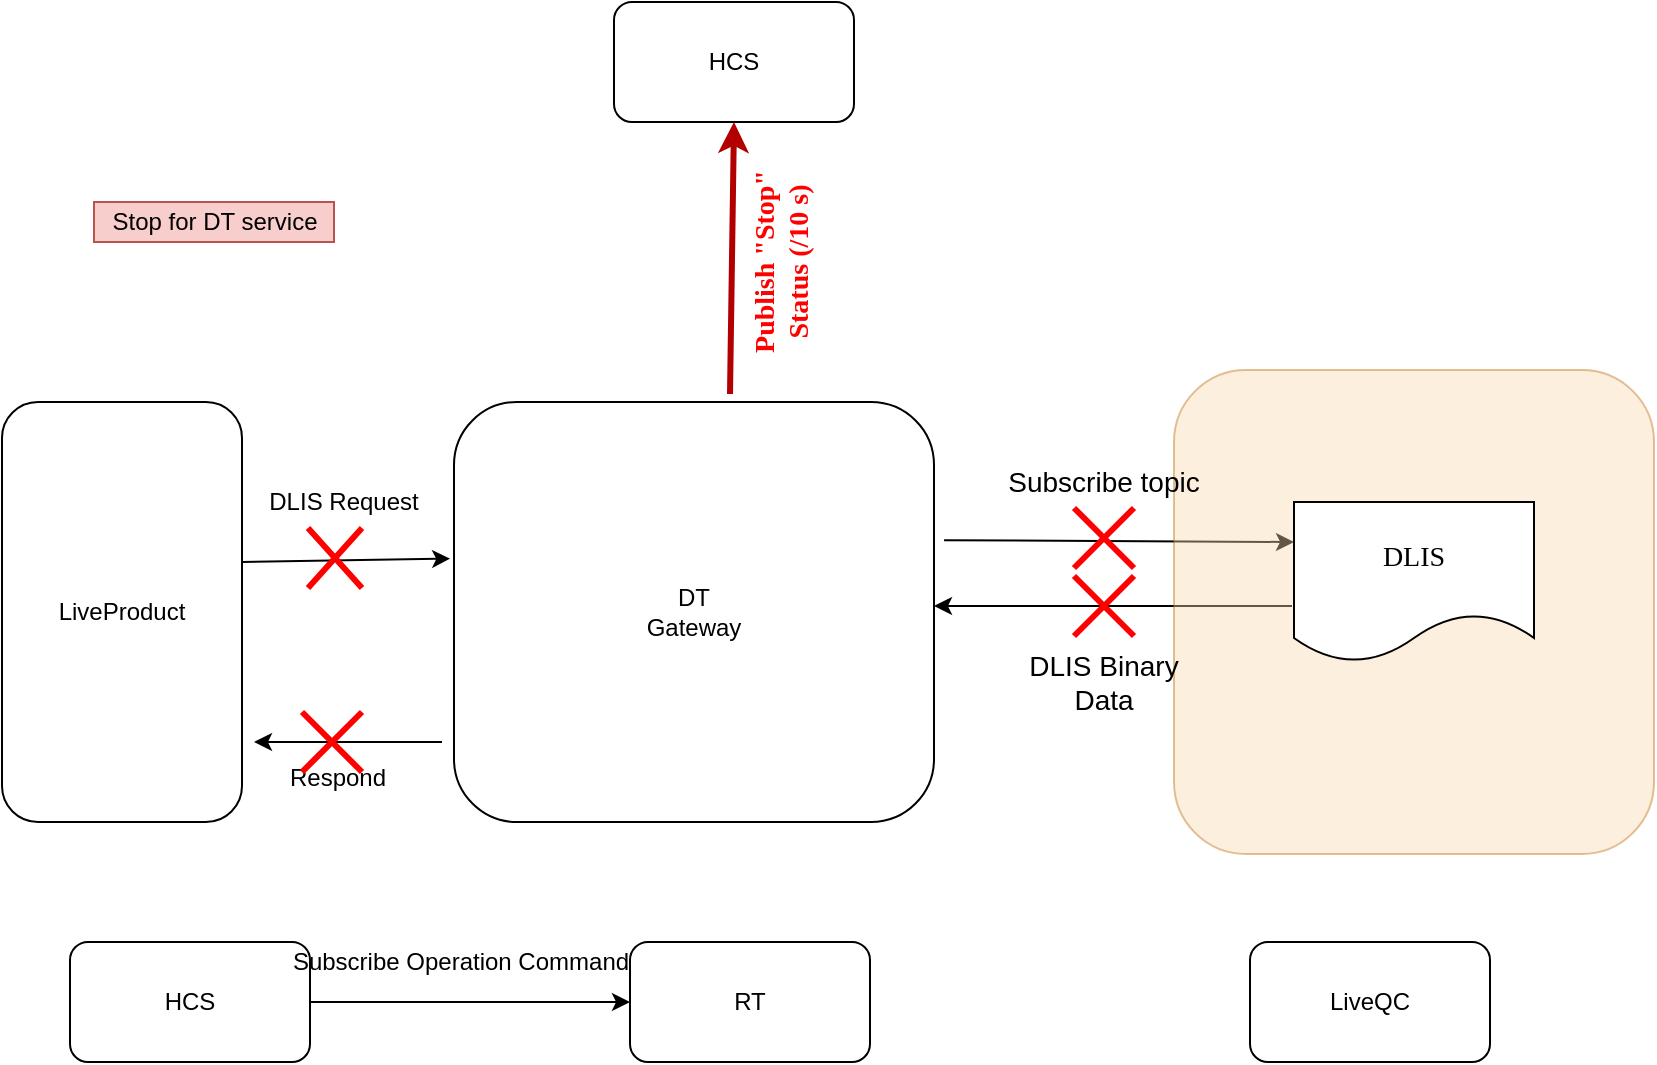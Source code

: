 <mxfile version="14.2.9" type="github">
  <diagram id="szyUySWI4zL86TXXJQXf" name="Page-1">
    <mxGraphModel dx="1052" dy="691" grid="1" gridSize="10" guides="1" tooltips="1" connect="1" arrows="1" fold="1" page="1" pageScale="1" pageWidth="827" pageHeight="1169" math="0" shadow="0">
      <root>
        <mxCell id="0" />
        <mxCell id="1" parent="0" />
        <mxCell id="vaAwbiXO-UgZRLB0emlN-45" value="" style="endArrow=classic;html=1;strokeWidth=1;fontFamily=Verdana;fontSize=14;fontColor=#000000;entryX=0;entryY=0.25;entryDx=0;entryDy=0;exitX=1.021;exitY=0.329;exitDx=0;exitDy=0;exitPerimeter=0;" edge="1" parent="1" source="vaAwbiXO-UgZRLB0emlN-3" target="vaAwbiXO-UgZRLB0emlN-32">
          <mxGeometry width="50" height="50" relative="1" as="geometry">
            <mxPoint x="390" y="410" as="sourcePoint" />
            <mxPoint x="440" y="360" as="targetPoint" />
          </mxGeometry>
        </mxCell>
        <mxCell id="vaAwbiXO-UgZRLB0emlN-42" value="" style="endArrow=classic;html=1;strokeWidth=1;fontFamily=Verdana;fontSize=14;fontColor=#000000;entryX=1;entryY=0.5;entryDx=0;entryDy=0;" edge="1" parent="1">
          <mxGeometry width="50" height="50" relative="1" as="geometry">
            <mxPoint x="669" y="382" as="sourcePoint" />
            <mxPoint x="490" y="382" as="targetPoint" />
          </mxGeometry>
        </mxCell>
        <mxCell id="vaAwbiXO-UgZRLB0emlN-38" value="" style="endArrow=classic;html=1;strokeWidth=1;fontFamily=Verdana;fontSize=14;fontColor=#000000;entryX=-0.008;entryY=0.373;entryDx=0;entryDy=0;entryPerimeter=0;" edge="1" parent="1" target="vaAwbiXO-UgZRLB0emlN-3">
          <mxGeometry width="50" height="50" relative="1" as="geometry">
            <mxPoint x="144" y="360" as="sourcePoint" />
            <mxPoint x="194" y="310" as="targetPoint" />
          </mxGeometry>
        </mxCell>
        <mxCell id="vaAwbiXO-UgZRLB0emlN-35" value="" style="rounded=1;whiteSpace=wrap;html=1;fillColor=#fad7ac;strokeColor=#b46504;opacity=40;" vertex="1" parent="1">
          <mxGeometry x="610" y="264" width="240" height="242" as="geometry" />
        </mxCell>
        <mxCell id="vaAwbiXO-UgZRLB0emlN-1" value="HCS" style="rounded=1;whiteSpace=wrap;html=1;" vertex="1" parent="1">
          <mxGeometry x="330" y="80" width="120" height="60" as="geometry" />
        </mxCell>
        <mxCell id="vaAwbiXO-UgZRLB0emlN-2" value="LiveProduct" style="rounded=1;whiteSpace=wrap;html=1;" vertex="1" parent="1">
          <mxGeometry x="24" y="280" width="120" height="210" as="geometry" />
        </mxCell>
        <mxCell id="vaAwbiXO-UgZRLB0emlN-3" value="DT&lt;br&gt;Gateway" style="rounded=1;whiteSpace=wrap;html=1;" vertex="1" parent="1">
          <mxGeometry x="250" y="280" width="240" height="210" as="geometry" />
        </mxCell>
        <mxCell id="vaAwbiXO-UgZRLB0emlN-5" value="Stop for DT service" style="text;html=1;align=center;verticalAlign=middle;resizable=0;points=[];autosize=1;rotation=0;fillColor=#f8cecc;strokeColor=#b85450;" vertex="1" parent="1">
          <mxGeometry x="70" y="180" width="120" height="20" as="geometry" />
        </mxCell>
        <mxCell id="vaAwbiXO-UgZRLB0emlN-6" value="HCS" style="rounded=1;whiteSpace=wrap;html=1;" vertex="1" parent="1">
          <mxGeometry x="58" y="550" width="120" height="60" as="geometry" />
        </mxCell>
        <mxCell id="vaAwbiXO-UgZRLB0emlN-7" value="LiveQC" style="rounded=1;whiteSpace=wrap;html=1;" vertex="1" parent="1">
          <mxGeometry x="648" y="550" width="120" height="60" as="geometry" />
        </mxCell>
        <mxCell id="vaAwbiXO-UgZRLB0emlN-8" value="RT" style="rounded=1;whiteSpace=wrap;html=1;" vertex="1" parent="1">
          <mxGeometry x="338" y="550" width="120" height="60" as="geometry" />
        </mxCell>
        <mxCell id="vaAwbiXO-UgZRLB0emlN-9" value="" style="endArrow=classic;html=1;exitX=1;exitY=0.5;exitDx=0;exitDy=0;" edge="1" parent="1" source="vaAwbiXO-UgZRLB0emlN-6" target="vaAwbiXO-UgZRLB0emlN-8">
          <mxGeometry width="50" height="50" relative="1" as="geometry">
            <mxPoint x="388" y="720" as="sourcePoint" />
            <mxPoint x="438" y="670" as="targetPoint" />
          </mxGeometry>
        </mxCell>
        <mxCell id="vaAwbiXO-UgZRLB0emlN-10" value="Subscribe Operation Command" style="text;html=1;align=center;verticalAlign=middle;resizable=0;points=[];autosize=1;" vertex="1" parent="1">
          <mxGeometry x="163" y="550" width="180" height="20" as="geometry" />
        </mxCell>
        <mxCell id="vaAwbiXO-UgZRLB0emlN-13" value="DLIS Request" style="text;html=1;strokeColor=none;fillColor=none;align=center;verticalAlign=middle;whiteSpace=wrap;rounded=0;" vertex="1" parent="1">
          <mxGeometry x="150" y="320" width="90" height="20" as="geometry" />
        </mxCell>
        <mxCell id="vaAwbiXO-UgZRLB0emlN-16" value="Subscribe topic" style="text;html=1;strokeColor=none;fillColor=none;align=center;verticalAlign=middle;whiteSpace=wrap;rounded=0;rotation=0;fontSize=14;" vertex="1" parent="1">
          <mxGeometry x="525" y="310" width="100" height="20" as="geometry" />
        </mxCell>
        <mxCell id="vaAwbiXO-UgZRLB0emlN-18" value="" style="endArrow=classic;html=1;" edge="1" parent="1">
          <mxGeometry width="50" height="50" relative="1" as="geometry">
            <mxPoint x="244" y="450" as="sourcePoint" />
            <mxPoint x="150" y="450" as="targetPoint" />
          </mxGeometry>
        </mxCell>
        <mxCell id="vaAwbiXO-UgZRLB0emlN-19" value="" style="shape=umlDestroy;whiteSpace=wrap;html=1;strokeWidth=3;strokeColor=#FF0000;direction=south;fillColor=none;" vertex="1" parent="1">
          <mxGeometry x="560" y="333" width="30" height="30" as="geometry" />
        </mxCell>
        <mxCell id="vaAwbiXO-UgZRLB0emlN-25" value="Respond" style="text;html=1;strokeColor=none;fillColor=none;align=center;verticalAlign=middle;whiteSpace=wrap;rounded=0;" vertex="1" parent="1">
          <mxGeometry x="172" y="458" width="40" height="20" as="geometry" />
        </mxCell>
        <mxCell id="vaAwbiXO-UgZRLB0emlN-26" value="" style="endArrow=classic;html=1;entryX=0.5;entryY=1;entryDx=0;entryDy=0;fillColor=#e51400;strokeColor=#B20000;strokeWidth=3;fontColor=#FF0000;exitX=0.575;exitY=-0.019;exitDx=0;exitDy=0;exitPerimeter=0;" edge="1" parent="1" source="vaAwbiXO-UgZRLB0emlN-3" target="vaAwbiXO-UgZRLB0emlN-1">
          <mxGeometry width="50" height="50" relative="1" as="geometry">
            <mxPoint x="338" y="280" as="sourcePoint" />
            <mxPoint x="388" y="230" as="targetPoint" />
            <Array as="points" />
          </mxGeometry>
        </mxCell>
        <mxCell id="vaAwbiXO-UgZRLB0emlN-27" value="Publish &quot;Stop&quot; Status (/10 s)" style="text;html=1;strokeColor=none;fillColor=none;align=center;verticalAlign=middle;whiteSpace=wrap;rounded=0;fontColor=#FF0000;rotation=-90;fontStyle=1;fontSize=14;fontFamily=Verdana;" vertex="1" parent="1">
          <mxGeometry x="353" y="200" width="121.5" height="20" as="geometry" />
        </mxCell>
        <mxCell id="vaAwbiXO-UgZRLB0emlN-30" value="" style="shape=umlDestroy;whiteSpace=wrap;html=1;strokeWidth=3;strokeColor=#FF0000;" vertex="1" parent="1">
          <mxGeometry x="174" y="435" width="30" height="30" as="geometry" />
        </mxCell>
        <mxCell id="vaAwbiXO-UgZRLB0emlN-32" value="DLIS" style="shape=document;whiteSpace=wrap;html=1;boundedLbl=1;fontFamily=Verdana;fontSize=14;" vertex="1" parent="1">
          <mxGeometry x="670" y="330" width="120" height="80" as="geometry" />
        </mxCell>
        <mxCell id="vaAwbiXO-UgZRLB0emlN-36" value="" style="shape=umlDestroy;whiteSpace=wrap;html=1;strokeWidth=3;strokeColor=#FF0000;" vertex="1" parent="1">
          <mxGeometry x="177" y="343" width="27" height="30" as="geometry" />
        </mxCell>
        <mxCell id="vaAwbiXO-UgZRLB0emlN-39" value="" style="shape=umlDestroy;whiteSpace=wrap;html=1;strokeWidth=3;strokeColor=#FF0000;direction=south;" vertex="1" parent="1">
          <mxGeometry x="560" y="367" width="30" height="30" as="geometry" />
        </mxCell>
        <mxCell id="vaAwbiXO-UgZRLB0emlN-46" value="DLIS Binary Data" style="text;html=1;strokeColor=none;fillColor=none;align=center;verticalAlign=middle;whiteSpace=wrap;rounded=0;rotation=0;fontSize=14;" vertex="1" parent="1">
          <mxGeometry x="525" y="410" width="100" height="20" as="geometry" />
        </mxCell>
      </root>
    </mxGraphModel>
  </diagram>
</mxfile>
